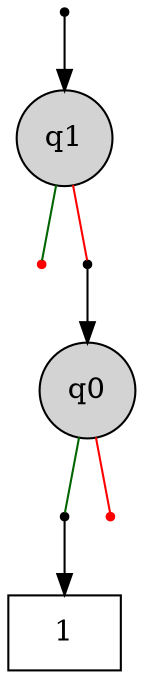 digraph "DD" {
graph [center=true, ordering=out];
node [shape=circle, center=true];
"T" [ shape = box, label="1" ];
"R" [label="", shape=point];
"0" [ label="q1" ,style=filled, fillcolor=lightgray ];
"0h0"  [label="", shape=point , fillcolor=red, color=red];
"0h2"  [label="", shape=point];
"1" [ label="q0" ,style=filled, fillcolor=lightgray ];
"1h0"  [label="", shape=point ];
"1h2"  [label="", shape=point , fillcolor=red, color=red];

"R" -> "0"
{rank=same; "0h0" "0h2"}
"0" -> "0h0" [arrowhead=none,color=darkgreen];
"0" -> "0h2" [arrowhead=none,color=red];
"0h2" -> "1";
{rank=same; "1h0" "1h2"}
"1" -> "1h0" [arrowhead=none,color=darkgreen];
"1h0"-> "T";
"1" -> "1h2" [arrowhead=none,color=red];

}
